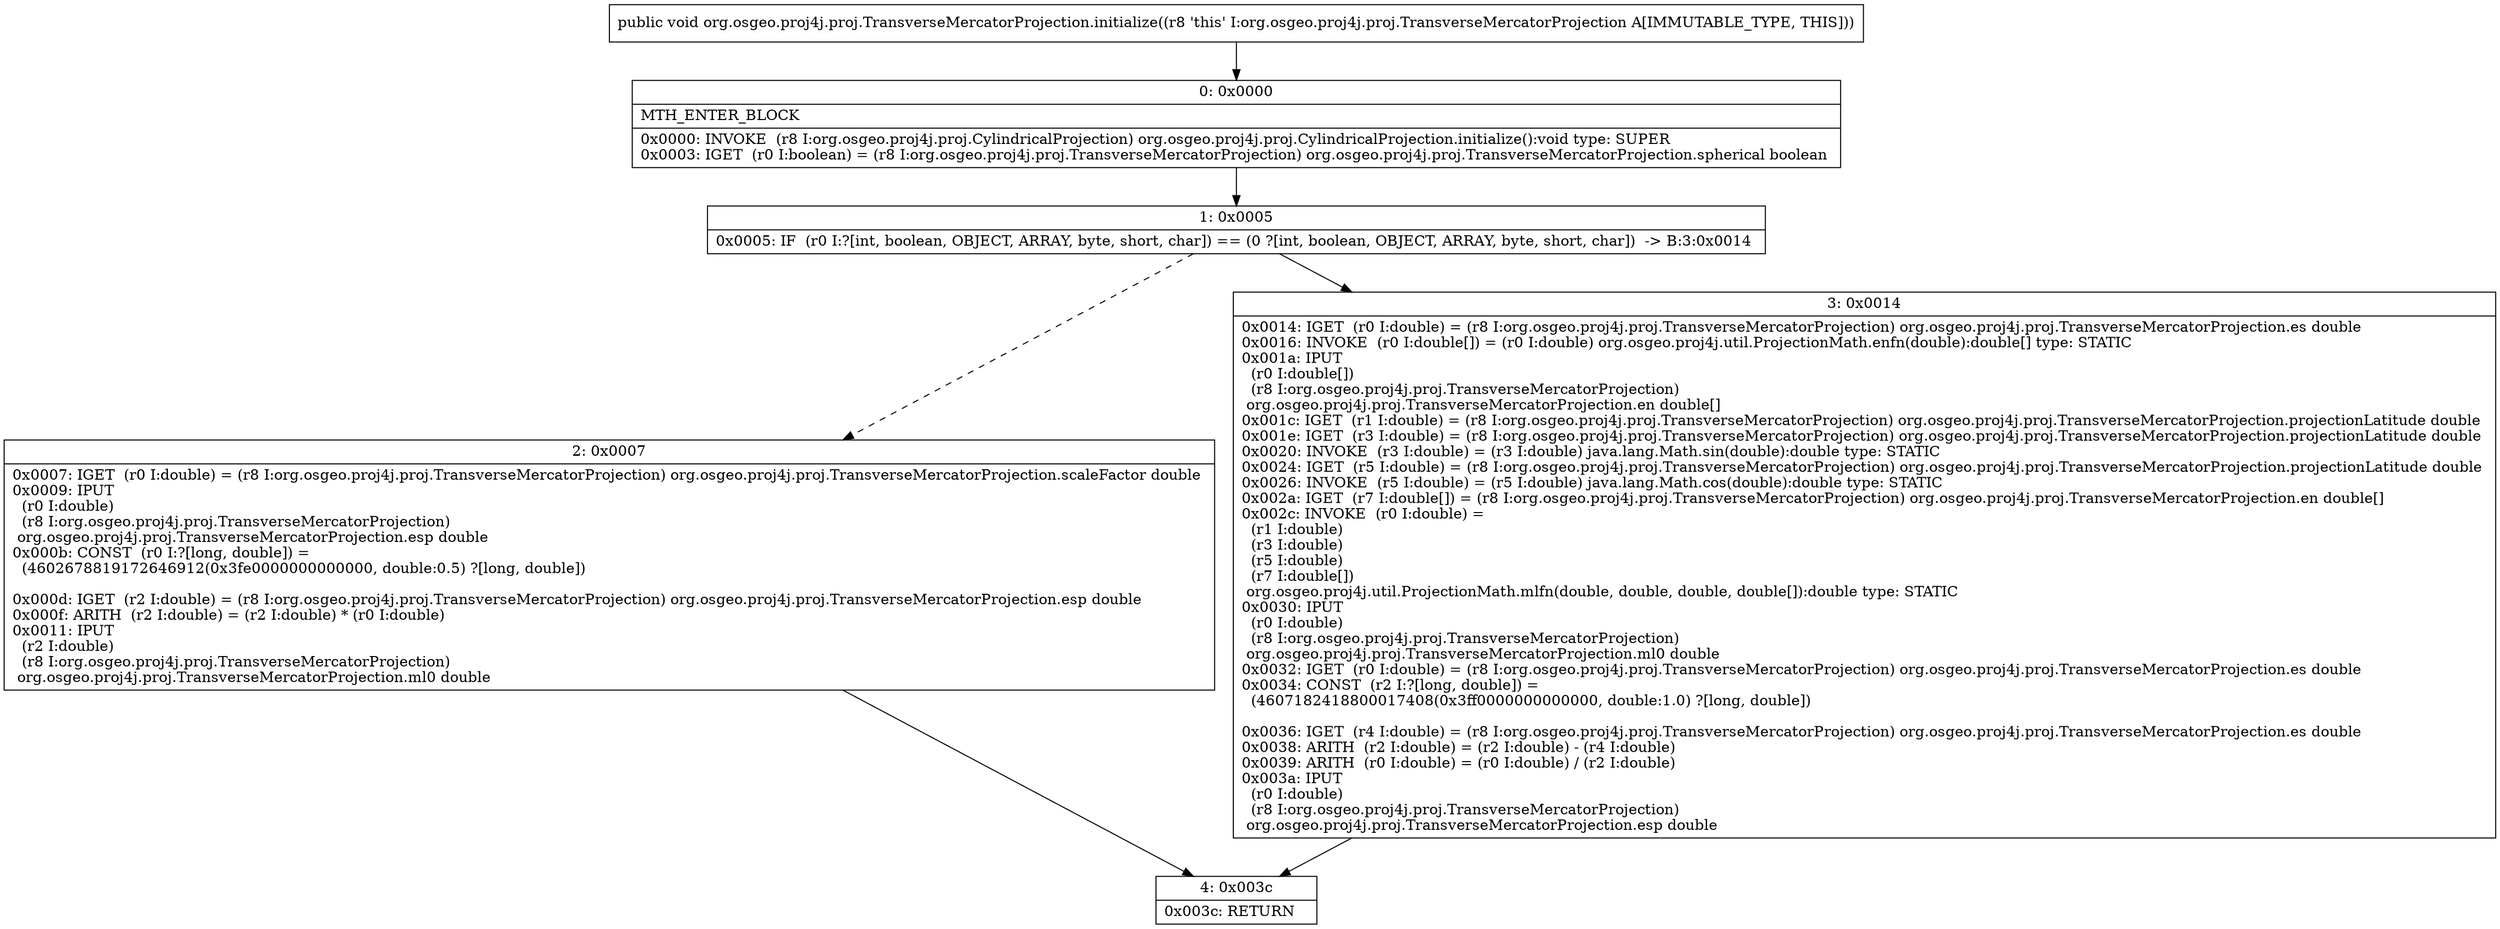 digraph "CFG fororg.osgeo.proj4j.proj.TransverseMercatorProjection.initialize()V" {
Node_0 [shape=record,label="{0\:\ 0x0000|MTH_ENTER_BLOCK\l|0x0000: INVOKE  (r8 I:org.osgeo.proj4j.proj.CylindricalProjection) org.osgeo.proj4j.proj.CylindricalProjection.initialize():void type: SUPER \l0x0003: IGET  (r0 I:boolean) = (r8 I:org.osgeo.proj4j.proj.TransverseMercatorProjection) org.osgeo.proj4j.proj.TransverseMercatorProjection.spherical boolean \l}"];
Node_1 [shape=record,label="{1\:\ 0x0005|0x0005: IF  (r0 I:?[int, boolean, OBJECT, ARRAY, byte, short, char]) == (0 ?[int, boolean, OBJECT, ARRAY, byte, short, char])  \-\> B:3:0x0014 \l}"];
Node_2 [shape=record,label="{2\:\ 0x0007|0x0007: IGET  (r0 I:double) = (r8 I:org.osgeo.proj4j.proj.TransverseMercatorProjection) org.osgeo.proj4j.proj.TransverseMercatorProjection.scaleFactor double \l0x0009: IPUT  \l  (r0 I:double)\l  (r8 I:org.osgeo.proj4j.proj.TransverseMercatorProjection)\l org.osgeo.proj4j.proj.TransverseMercatorProjection.esp double \l0x000b: CONST  (r0 I:?[long, double]) = \l  (4602678819172646912(0x3fe0000000000000, double:0.5) ?[long, double])\l \l0x000d: IGET  (r2 I:double) = (r8 I:org.osgeo.proj4j.proj.TransverseMercatorProjection) org.osgeo.proj4j.proj.TransverseMercatorProjection.esp double \l0x000f: ARITH  (r2 I:double) = (r2 I:double) * (r0 I:double) \l0x0011: IPUT  \l  (r2 I:double)\l  (r8 I:org.osgeo.proj4j.proj.TransverseMercatorProjection)\l org.osgeo.proj4j.proj.TransverseMercatorProjection.ml0 double \l}"];
Node_3 [shape=record,label="{3\:\ 0x0014|0x0014: IGET  (r0 I:double) = (r8 I:org.osgeo.proj4j.proj.TransverseMercatorProjection) org.osgeo.proj4j.proj.TransverseMercatorProjection.es double \l0x0016: INVOKE  (r0 I:double[]) = (r0 I:double) org.osgeo.proj4j.util.ProjectionMath.enfn(double):double[] type: STATIC \l0x001a: IPUT  \l  (r0 I:double[])\l  (r8 I:org.osgeo.proj4j.proj.TransverseMercatorProjection)\l org.osgeo.proj4j.proj.TransverseMercatorProjection.en double[] \l0x001c: IGET  (r1 I:double) = (r8 I:org.osgeo.proj4j.proj.TransverseMercatorProjection) org.osgeo.proj4j.proj.TransverseMercatorProjection.projectionLatitude double \l0x001e: IGET  (r3 I:double) = (r8 I:org.osgeo.proj4j.proj.TransverseMercatorProjection) org.osgeo.proj4j.proj.TransverseMercatorProjection.projectionLatitude double \l0x0020: INVOKE  (r3 I:double) = (r3 I:double) java.lang.Math.sin(double):double type: STATIC \l0x0024: IGET  (r5 I:double) = (r8 I:org.osgeo.proj4j.proj.TransverseMercatorProjection) org.osgeo.proj4j.proj.TransverseMercatorProjection.projectionLatitude double \l0x0026: INVOKE  (r5 I:double) = (r5 I:double) java.lang.Math.cos(double):double type: STATIC \l0x002a: IGET  (r7 I:double[]) = (r8 I:org.osgeo.proj4j.proj.TransverseMercatorProjection) org.osgeo.proj4j.proj.TransverseMercatorProjection.en double[] \l0x002c: INVOKE  (r0 I:double) = \l  (r1 I:double)\l  (r3 I:double)\l  (r5 I:double)\l  (r7 I:double[])\l org.osgeo.proj4j.util.ProjectionMath.mlfn(double, double, double, double[]):double type: STATIC \l0x0030: IPUT  \l  (r0 I:double)\l  (r8 I:org.osgeo.proj4j.proj.TransverseMercatorProjection)\l org.osgeo.proj4j.proj.TransverseMercatorProjection.ml0 double \l0x0032: IGET  (r0 I:double) = (r8 I:org.osgeo.proj4j.proj.TransverseMercatorProjection) org.osgeo.proj4j.proj.TransverseMercatorProjection.es double \l0x0034: CONST  (r2 I:?[long, double]) = \l  (4607182418800017408(0x3ff0000000000000, double:1.0) ?[long, double])\l \l0x0036: IGET  (r4 I:double) = (r8 I:org.osgeo.proj4j.proj.TransverseMercatorProjection) org.osgeo.proj4j.proj.TransverseMercatorProjection.es double \l0x0038: ARITH  (r2 I:double) = (r2 I:double) \- (r4 I:double) \l0x0039: ARITH  (r0 I:double) = (r0 I:double) \/ (r2 I:double) \l0x003a: IPUT  \l  (r0 I:double)\l  (r8 I:org.osgeo.proj4j.proj.TransverseMercatorProjection)\l org.osgeo.proj4j.proj.TransverseMercatorProjection.esp double \l}"];
Node_4 [shape=record,label="{4\:\ 0x003c|0x003c: RETURN   \l}"];
MethodNode[shape=record,label="{public void org.osgeo.proj4j.proj.TransverseMercatorProjection.initialize((r8 'this' I:org.osgeo.proj4j.proj.TransverseMercatorProjection A[IMMUTABLE_TYPE, THIS])) }"];
MethodNode -> Node_0;
Node_0 -> Node_1;
Node_1 -> Node_2[style=dashed];
Node_1 -> Node_3;
Node_2 -> Node_4;
Node_3 -> Node_4;
}

